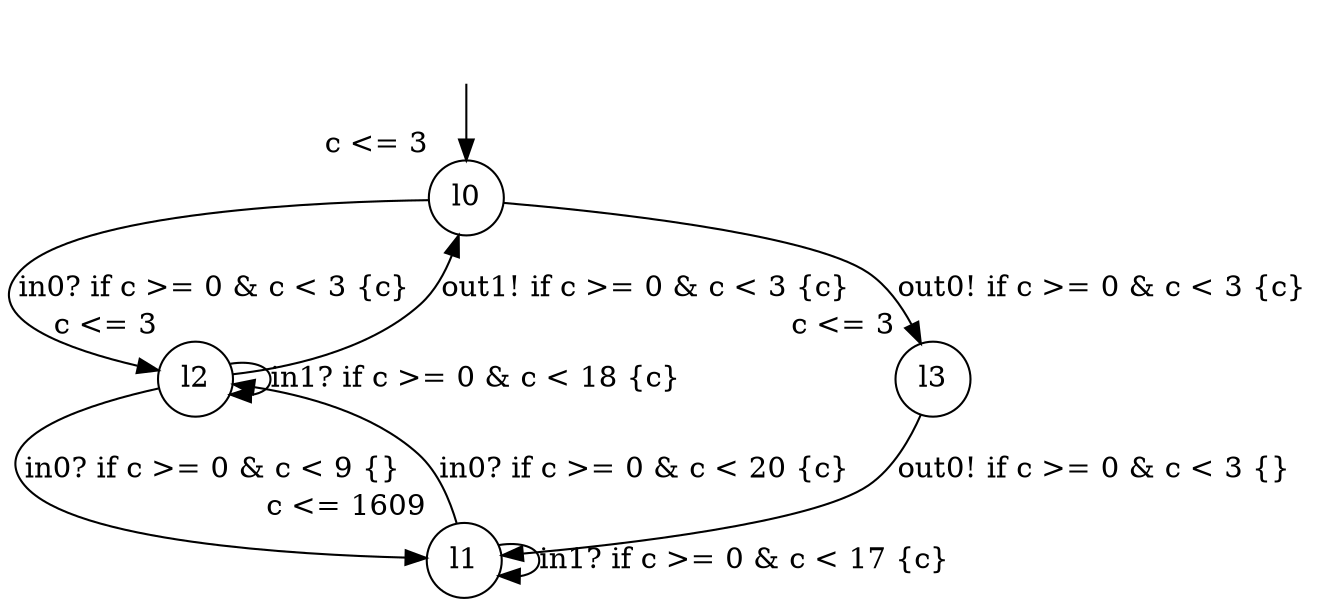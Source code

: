 digraph g {
__start0 [label="" shape="none"];
l0 [shape="circle" margin=0 label="l0", xlabel="c <= 3"];
l1 [shape="circle" margin=0 label="l1", xlabel="c <= 1609"];
l2 [shape="circle" margin=0 label="l2", xlabel="c <= 3"];
l3 [shape="circle" margin=0 label="l3", xlabel="c <= 3"];
l0 -> l3 [label="out0! if c >= 0 & c < 3 {c} "];
l0 -> l2 [label="in0? if c >= 0 & c < 3 {c} "];
l1 -> l2 [label="in0? if c >= 0 & c < 20 {c} "];
l1 -> l1 [label="in1? if c >= 0 & c < 17 {c} "];
l2 -> l0 [label="out1! if c >= 0 & c < 3 {c} "];
l2 -> l2 [label="in1? if c >= 0 & c < 18 {c} "];
l2 -> l1 [label="in0? if c >= 0 & c < 9 {} "];
l3 -> l1 [label="out0! if c >= 0 & c < 3 {} "];
__start0 -> l0;
}
